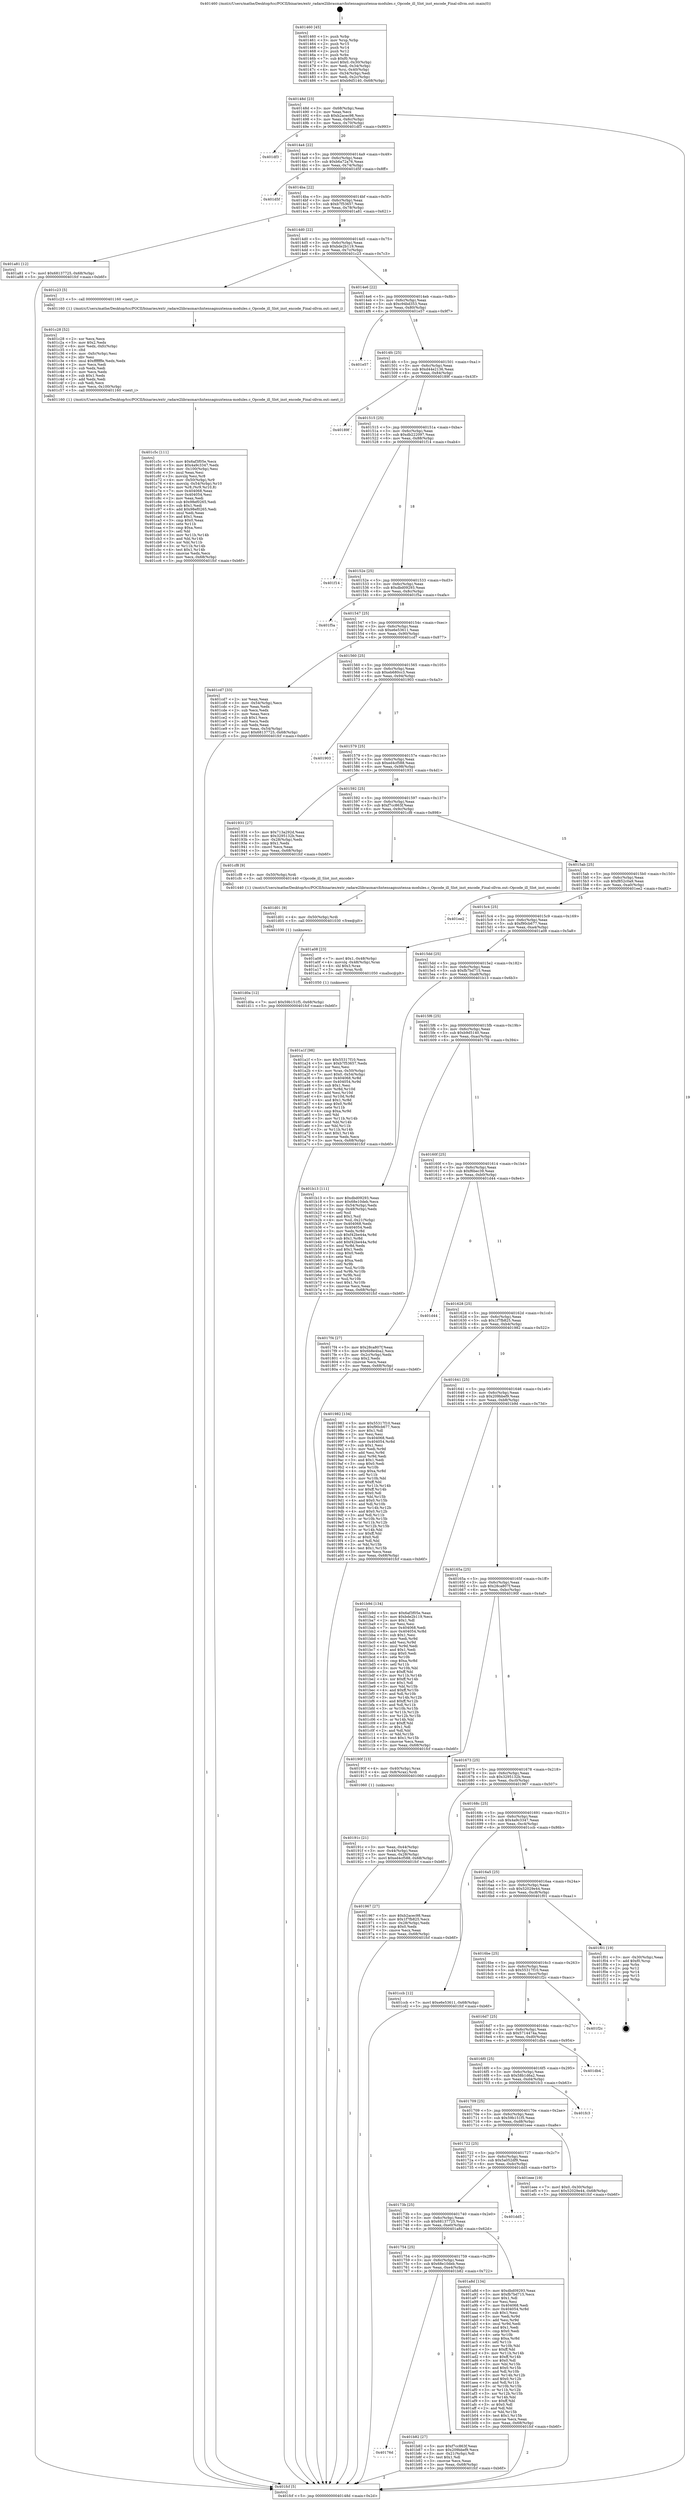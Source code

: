 digraph "0x401460" {
  label = "0x401460 (/mnt/c/Users/mathe/Desktop/tcc/POCII/binaries/extr_radare2librasmarchxtensagnuxtensa-modules.c_Opcode_ill_Slot_inst_encode_Final-ollvm.out::main(0))"
  labelloc = "t"
  node[shape=record]

  Entry [label="",width=0.3,height=0.3,shape=circle,fillcolor=black,style=filled]
  "0x40148d" [label="{
     0x40148d [23]\l
     | [instrs]\l
     &nbsp;&nbsp;0x40148d \<+3\>: mov -0x68(%rbp),%eax\l
     &nbsp;&nbsp;0x401490 \<+2\>: mov %eax,%ecx\l
     &nbsp;&nbsp;0x401492 \<+6\>: sub $0xb2acec98,%ecx\l
     &nbsp;&nbsp;0x401498 \<+3\>: mov %eax,-0x6c(%rbp)\l
     &nbsp;&nbsp;0x40149b \<+3\>: mov %ecx,-0x70(%rbp)\l
     &nbsp;&nbsp;0x40149e \<+6\>: je 0000000000401df3 \<main+0x993\>\l
  }"]
  "0x401df3" [label="{
     0x401df3\l
  }", style=dashed]
  "0x4014a4" [label="{
     0x4014a4 [22]\l
     | [instrs]\l
     &nbsp;&nbsp;0x4014a4 \<+5\>: jmp 00000000004014a9 \<main+0x49\>\l
     &nbsp;&nbsp;0x4014a9 \<+3\>: mov -0x6c(%rbp),%eax\l
     &nbsp;&nbsp;0x4014ac \<+5\>: sub $0xb6a72a76,%eax\l
     &nbsp;&nbsp;0x4014b1 \<+3\>: mov %eax,-0x74(%rbp)\l
     &nbsp;&nbsp;0x4014b4 \<+6\>: je 0000000000401d5f \<main+0x8ff\>\l
  }"]
  Exit [label="",width=0.3,height=0.3,shape=circle,fillcolor=black,style=filled,peripheries=2]
  "0x401d5f" [label="{
     0x401d5f\l
  }", style=dashed]
  "0x4014ba" [label="{
     0x4014ba [22]\l
     | [instrs]\l
     &nbsp;&nbsp;0x4014ba \<+5\>: jmp 00000000004014bf \<main+0x5f\>\l
     &nbsp;&nbsp;0x4014bf \<+3\>: mov -0x6c(%rbp),%eax\l
     &nbsp;&nbsp;0x4014c2 \<+5\>: sub $0xb7f53657,%eax\l
     &nbsp;&nbsp;0x4014c7 \<+3\>: mov %eax,-0x78(%rbp)\l
     &nbsp;&nbsp;0x4014ca \<+6\>: je 0000000000401a81 \<main+0x621\>\l
  }"]
  "0x401d0a" [label="{
     0x401d0a [12]\l
     | [instrs]\l
     &nbsp;&nbsp;0x401d0a \<+7\>: movl $0x59b151f5,-0x68(%rbp)\l
     &nbsp;&nbsp;0x401d11 \<+5\>: jmp 0000000000401fcf \<main+0xb6f\>\l
  }"]
  "0x401a81" [label="{
     0x401a81 [12]\l
     | [instrs]\l
     &nbsp;&nbsp;0x401a81 \<+7\>: movl $0x68137725,-0x68(%rbp)\l
     &nbsp;&nbsp;0x401a88 \<+5\>: jmp 0000000000401fcf \<main+0xb6f\>\l
  }"]
  "0x4014d0" [label="{
     0x4014d0 [22]\l
     | [instrs]\l
     &nbsp;&nbsp;0x4014d0 \<+5\>: jmp 00000000004014d5 \<main+0x75\>\l
     &nbsp;&nbsp;0x4014d5 \<+3\>: mov -0x6c(%rbp),%eax\l
     &nbsp;&nbsp;0x4014d8 \<+5\>: sub $0xbde2b119,%eax\l
     &nbsp;&nbsp;0x4014dd \<+3\>: mov %eax,-0x7c(%rbp)\l
     &nbsp;&nbsp;0x4014e0 \<+6\>: je 0000000000401c23 \<main+0x7c3\>\l
  }"]
  "0x401d01" [label="{
     0x401d01 [9]\l
     | [instrs]\l
     &nbsp;&nbsp;0x401d01 \<+4\>: mov -0x50(%rbp),%rdi\l
     &nbsp;&nbsp;0x401d05 \<+5\>: call 0000000000401030 \<free@plt\>\l
     | [calls]\l
     &nbsp;&nbsp;0x401030 \{1\} (unknown)\l
  }"]
  "0x401c23" [label="{
     0x401c23 [5]\l
     | [instrs]\l
     &nbsp;&nbsp;0x401c23 \<+5\>: call 0000000000401160 \<next_i\>\l
     | [calls]\l
     &nbsp;&nbsp;0x401160 \{1\} (/mnt/c/Users/mathe/Desktop/tcc/POCII/binaries/extr_radare2librasmarchxtensagnuxtensa-modules.c_Opcode_ill_Slot_inst_encode_Final-ollvm.out::next_i)\l
  }"]
  "0x4014e6" [label="{
     0x4014e6 [22]\l
     | [instrs]\l
     &nbsp;&nbsp;0x4014e6 \<+5\>: jmp 00000000004014eb \<main+0x8b\>\l
     &nbsp;&nbsp;0x4014eb \<+3\>: mov -0x6c(%rbp),%eax\l
     &nbsp;&nbsp;0x4014ee \<+5\>: sub $0xc94bd353,%eax\l
     &nbsp;&nbsp;0x4014f3 \<+3\>: mov %eax,-0x80(%rbp)\l
     &nbsp;&nbsp;0x4014f6 \<+6\>: je 0000000000401e57 \<main+0x9f7\>\l
  }"]
  "0x401c5c" [label="{
     0x401c5c [111]\l
     | [instrs]\l
     &nbsp;&nbsp;0x401c5c \<+5\>: mov $0x6af3f05e,%ecx\l
     &nbsp;&nbsp;0x401c61 \<+5\>: mov $0x4a9c3347,%edx\l
     &nbsp;&nbsp;0x401c66 \<+6\>: mov -0x100(%rbp),%esi\l
     &nbsp;&nbsp;0x401c6c \<+3\>: imul %eax,%esi\l
     &nbsp;&nbsp;0x401c6f \<+3\>: movslq %esi,%r8\l
     &nbsp;&nbsp;0x401c72 \<+4\>: mov -0x50(%rbp),%r9\l
     &nbsp;&nbsp;0x401c76 \<+4\>: movslq -0x54(%rbp),%r10\l
     &nbsp;&nbsp;0x401c7a \<+4\>: mov %r8,(%r9,%r10,8)\l
     &nbsp;&nbsp;0x401c7e \<+7\>: mov 0x404068,%eax\l
     &nbsp;&nbsp;0x401c85 \<+7\>: mov 0x404054,%esi\l
     &nbsp;&nbsp;0x401c8c \<+2\>: mov %eax,%edi\l
     &nbsp;&nbsp;0x401c8e \<+6\>: sub $0x98ef0265,%edi\l
     &nbsp;&nbsp;0x401c94 \<+3\>: sub $0x1,%edi\l
     &nbsp;&nbsp;0x401c97 \<+6\>: add $0x98ef0265,%edi\l
     &nbsp;&nbsp;0x401c9d \<+3\>: imul %edi,%eax\l
     &nbsp;&nbsp;0x401ca0 \<+3\>: and $0x1,%eax\l
     &nbsp;&nbsp;0x401ca3 \<+3\>: cmp $0x0,%eax\l
     &nbsp;&nbsp;0x401ca6 \<+4\>: sete %r11b\l
     &nbsp;&nbsp;0x401caa \<+3\>: cmp $0xa,%esi\l
     &nbsp;&nbsp;0x401cad \<+3\>: setl %bl\l
     &nbsp;&nbsp;0x401cb0 \<+3\>: mov %r11b,%r14b\l
     &nbsp;&nbsp;0x401cb3 \<+3\>: and %bl,%r14b\l
     &nbsp;&nbsp;0x401cb6 \<+3\>: xor %bl,%r11b\l
     &nbsp;&nbsp;0x401cb9 \<+3\>: or %r11b,%r14b\l
     &nbsp;&nbsp;0x401cbc \<+4\>: test $0x1,%r14b\l
     &nbsp;&nbsp;0x401cc0 \<+3\>: cmovne %edx,%ecx\l
     &nbsp;&nbsp;0x401cc3 \<+3\>: mov %ecx,-0x68(%rbp)\l
     &nbsp;&nbsp;0x401cc6 \<+5\>: jmp 0000000000401fcf \<main+0xb6f\>\l
  }"]
  "0x401e57" [label="{
     0x401e57\l
  }", style=dashed]
  "0x4014fc" [label="{
     0x4014fc [25]\l
     | [instrs]\l
     &nbsp;&nbsp;0x4014fc \<+5\>: jmp 0000000000401501 \<main+0xa1\>\l
     &nbsp;&nbsp;0x401501 \<+3\>: mov -0x6c(%rbp),%eax\l
     &nbsp;&nbsp;0x401504 \<+5\>: sub $0xd44e2136,%eax\l
     &nbsp;&nbsp;0x401509 \<+6\>: mov %eax,-0x84(%rbp)\l
     &nbsp;&nbsp;0x40150f \<+6\>: je 000000000040189f \<main+0x43f\>\l
  }"]
  "0x401c28" [label="{
     0x401c28 [52]\l
     | [instrs]\l
     &nbsp;&nbsp;0x401c28 \<+2\>: xor %ecx,%ecx\l
     &nbsp;&nbsp;0x401c2a \<+5\>: mov $0x2,%edx\l
     &nbsp;&nbsp;0x401c2f \<+6\>: mov %edx,-0xfc(%rbp)\l
     &nbsp;&nbsp;0x401c35 \<+1\>: cltd\l
     &nbsp;&nbsp;0x401c36 \<+6\>: mov -0xfc(%rbp),%esi\l
     &nbsp;&nbsp;0x401c3c \<+2\>: idiv %esi\l
     &nbsp;&nbsp;0x401c3e \<+6\>: imul $0xfffffffe,%edx,%edx\l
     &nbsp;&nbsp;0x401c44 \<+2\>: mov %ecx,%edi\l
     &nbsp;&nbsp;0x401c46 \<+2\>: sub %edx,%edi\l
     &nbsp;&nbsp;0x401c48 \<+2\>: mov %ecx,%edx\l
     &nbsp;&nbsp;0x401c4a \<+3\>: sub $0x1,%edx\l
     &nbsp;&nbsp;0x401c4d \<+2\>: add %edx,%edi\l
     &nbsp;&nbsp;0x401c4f \<+2\>: sub %edi,%ecx\l
     &nbsp;&nbsp;0x401c51 \<+6\>: mov %ecx,-0x100(%rbp)\l
     &nbsp;&nbsp;0x401c57 \<+5\>: call 0000000000401160 \<next_i\>\l
     | [calls]\l
     &nbsp;&nbsp;0x401160 \{1\} (/mnt/c/Users/mathe/Desktop/tcc/POCII/binaries/extr_radare2librasmarchxtensagnuxtensa-modules.c_Opcode_ill_Slot_inst_encode_Final-ollvm.out::next_i)\l
  }"]
  "0x40189f" [label="{
     0x40189f\l
  }", style=dashed]
  "0x401515" [label="{
     0x401515 [25]\l
     | [instrs]\l
     &nbsp;&nbsp;0x401515 \<+5\>: jmp 000000000040151a \<main+0xba\>\l
     &nbsp;&nbsp;0x40151a \<+3\>: mov -0x6c(%rbp),%eax\l
     &nbsp;&nbsp;0x40151d \<+5\>: sub $0xdb222097,%eax\l
     &nbsp;&nbsp;0x401522 \<+6\>: mov %eax,-0x88(%rbp)\l
     &nbsp;&nbsp;0x401528 \<+6\>: je 0000000000401f14 \<main+0xab4\>\l
  }"]
  "0x40176d" [label="{
     0x40176d\l
  }", style=dashed]
  "0x401f14" [label="{
     0x401f14\l
  }", style=dashed]
  "0x40152e" [label="{
     0x40152e [25]\l
     | [instrs]\l
     &nbsp;&nbsp;0x40152e \<+5\>: jmp 0000000000401533 \<main+0xd3\>\l
     &nbsp;&nbsp;0x401533 \<+3\>: mov -0x6c(%rbp),%eax\l
     &nbsp;&nbsp;0x401536 \<+5\>: sub $0xdbd09293,%eax\l
     &nbsp;&nbsp;0x40153b \<+6\>: mov %eax,-0x8c(%rbp)\l
     &nbsp;&nbsp;0x401541 \<+6\>: je 0000000000401f5a \<main+0xafa\>\l
  }"]
  "0x401b82" [label="{
     0x401b82 [27]\l
     | [instrs]\l
     &nbsp;&nbsp;0x401b82 \<+5\>: mov $0xf7cc863f,%eax\l
     &nbsp;&nbsp;0x401b87 \<+5\>: mov $0x209bbef9,%ecx\l
     &nbsp;&nbsp;0x401b8c \<+3\>: mov -0x21(%rbp),%dl\l
     &nbsp;&nbsp;0x401b8f \<+3\>: test $0x1,%dl\l
     &nbsp;&nbsp;0x401b92 \<+3\>: cmovne %ecx,%eax\l
     &nbsp;&nbsp;0x401b95 \<+3\>: mov %eax,-0x68(%rbp)\l
     &nbsp;&nbsp;0x401b98 \<+5\>: jmp 0000000000401fcf \<main+0xb6f\>\l
  }"]
  "0x401f5a" [label="{
     0x401f5a\l
  }", style=dashed]
  "0x401547" [label="{
     0x401547 [25]\l
     | [instrs]\l
     &nbsp;&nbsp;0x401547 \<+5\>: jmp 000000000040154c \<main+0xec\>\l
     &nbsp;&nbsp;0x40154c \<+3\>: mov -0x6c(%rbp),%eax\l
     &nbsp;&nbsp;0x40154f \<+5\>: sub $0xe6e53611,%eax\l
     &nbsp;&nbsp;0x401554 \<+6\>: mov %eax,-0x90(%rbp)\l
     &nbsp;&nbsp;0x40155a \<+6\>: je 0000000000401cd7 \<main+0x877\>\l
  }"]
  "0x401754" [label="{
     0x401754 [25]\l
     | [instrs]\l
     &nbsp;&nbsp;0x401754 \<+5\>: jmp 0000000000401759 \<main+0x2f9\>\l
     &nbsp;&nbsp;0x401759 \<+3\>: mov -0x6c(%rbp),%eax\l
     &nbsp;&nbsp;0x40175c \<+5\>: sub $0x68e10deb,%eax\l
     &nbsp;&nbsp;0x401761 \<+6\>: mov %eax,-0xe4(%rbp)\l
     &nbsp;&nbsp;0x401767 \<+6\>: je 0000000000401b82 \<main+0x722\>\l
  }"]
  "0x401cd7" [label="{
     0x401cd7 [33]\l
     | [instrs]\l
     &nbsp;&nbsp;0x401cd7 \<+2\>: xor %eax,%eax\l
     &nbsp;&nbsp;0x401cd9 \<+3\>: mov -0x54(%rbp),%ecx\l
     &nbsp;&nbsp;0x401cdc \<+2\>: mov %eax,%edx\l
     &nbsp;&nbsp;0x401cde \<+2\>: sub %ecx,%edx\l
     &nbsp;&nbsp;0x401ce0 \<+2\>: mov %eax,%ecx\l
     &nbsp;&nbsp;0x401ce2 \<+3\>: sub $0x1,%ecx\l
     &nbsp;&nbsp;0x401ce5 \<+2\>: add %ecx,%edx\l
     &nbsp;&nbsp;0x401ce7 \<+2\>: sub %edx,%eax\l
     &nbsp;&nbsp;0x401ce9 \<+3\>: mov %eax,-0x54(%rbp)\l
     &nbsp;&nbsp;0x401cec \<+7\>: movl $0x68137725,-0x68(%rbp)\l
     &nbsp;&nbsp;0x401cf3 \<+5\>: jmp 0000000000401fcf \<main+0xb6f\>\l
  }"]
  "0x401560" [label="{
     0x401560 [25]\l
     | [instrs]\l
     &nbsp;&nbsp;0x401560 \<+5\>: jmp 0000000000401565 \<main+0x105\>\l
     &nbsp;&nbsp;0x401565 \<+3\>: mov -0x6c(%rbp),%eax\l
     &nbsp;&nbsp;0x401568 \<+5\>: sub $0xeb680cc3,%eax\l
     &nbsp;&nbsp;0x40156d \<+6\>: mov %eax,-0x94(%rbp)\l
     &nbsp;&nbsp;0x401573 \<+6\>: je 0000000000401903 \<main+0x4a3\>\l
  }"]
  "0x401a8d" [label="{
     0x401a8d [134]\l
     | [instrs]\l
     &nbsp;&nbsp;0x401a8d \<+5\>: mov $0xdbd09293,%eax\l
     &nbsp;&nbsp;0x401a92 \<+5\>: mov $0xfb7bd715,%ecx\l
     &nbsp;&nbsp;0x401a97 \<+2\>: mov $0x1,%dl\l
     &nbsp;&nbsp;0x401a99 \<+2\>: xor %esi,%esi\l
     &nbsp;&nbsp;0x401a9b \<+7\>: mov 0x404068,%edi\l
     &nbsp;&nbsp;0x401aa2 \<+8\>: mov 0x404054,%r8d\l
     &nbsp;&nbsp;0x401aaa \<+3\>: sub $0x1,%esi\l
     &nbsp;&nbsp;0x401aad \<+3\>: mov %edi,%r9d\l
     &nbsp;&nbsp;0x401ab0 \<+3\>: add %esi,%r9d\l
     &nbsp;&nbsp;0x401ab3 \<+4\>: imul %r9d,%edi\l
     &nbsp;&nbsp;0x401ab7 \<+3\>: and $0x1,%edi\l
     &nbsp;&nbsp;0x401aba \<+3\>: cmp $0x0,%edi\l
     &nbsp;&nbsp;0x401abd \<+4\>: sete %r10b\l
     &nbsp;&nbsp;0x401ac1 \<+4\>: cmp $0xa,%r8d\l
     &nbsp;&nbsp;0x401ac5 \<+4\>: setl %r11b\l
     &nbsp;&nbsp;0x401ac9 \<+3\>: mov %r10b,%bl\l
     &nbsp;&nbsp;0x401acc \<+3\>: xor $0xff,%bl\l
     &nbsp;&nbsp;0x401acf \<+3\>: mov %r11b,%r14b\l
     &nbsp;&nbsp;0x401ad2 \<+4\>: xor $0xff,%r14b\l
     &nbsp;&nbsp;0x401ad6 \<+3\>: xor $0x0,%dl\l
     &nbsp;&nbsp;0x401ad9 \<+3\>: mov %bl,%r15b\l
     &nbsp;&nbsp;0x401adc \<+4\>: and $0x0,%r15b\l
     &nbsp;&nbsp;0x401ae0 \<+3\>: and %dl,%r10b\l
     &nbsp;&nbsp;0x401ae3 \<+3\>: mov %r14b,%r12b\l
     &nbsp;&nbsp;0x401ae6 \<+4\>: and $0x0,%r12b\l
     &nbsp;&nbsp;0x401aea \<+3\>: and %dl,%r11b\l
     &nbsp;&nbsp;0x401aed \<+3\>: or %r10b,%r15b\l
     &nbsp;&nbsp;0x401af0 \<+3\>: or %r11b,%r12b\l
     &nbsp;&nbsp;0x401af3 \<+3\>: xor %r12b,%r15b\l
     &nbsp;&nbsp;0x401af6 \<+3\>: or %r14b,%bl\l
     &nbsp;&nbsp;0x401af9 \<+3\>: xor $0xff,%bl\l
     &nbsp;&nbsp;0x401afc \<+3\>: or $0x0,%dl\l
     &nbsp;&nbsp;0x401aff \<+2\>: and %dl,%bl\l
     &nbsp;&nbsp;0x401b01 \<+3\>: or %bl,%r15b\l
     &nbsp;&nbsp;0x401b04 \<+4\>: test $0x1,%r15b\l
     &nbsp;&nbsp;0x401b08 \<+3\>: cmovne %ecx,%eax\l
     &nbsp;&nbsp;0x401b0b \<+3\>: mov %eax,-0x68(%rbp)\l
     &nbsp;&nbsp;0x401b0e \<+5\>: jmp 0000000000401fcf \<main+0xb6f\>\l
  }"]
  "0x401903" [label="{
     0x401903\l
  }", style=dashed]
  "0x401579" [label="{
     0x401579 [25]\l
     | [instrs]\l
     &nbsp;&nbsp;0x401579 \<+5\>: jmp 000000000040157e \<main+0x11e\>\l
     &nbsp;&nbsp;0x40157e \<+3\>: mov -0x6c(%rbp),%eax\l
     &nbsp;&nbsp;0x401581 \<+5\>: sub $0xed4cf588,%eax\l
     &nbsp;&nbsp;0x401586 \<+6\>: mov %eax,-0x98(%rbp)\l
     &nbsp;&nbsp;0x40158c \<+6\>: je 0000000000401931 \<main+0x4d1\>\l
  }"]
  "0x40173b" [label="{
     0x40173b [25]\l
     | [instrs]\l
     &nbsp;&nbsp;0x40173b \<+5\>: jmp 0000000000401740 \<main+0x2e0\>\l
     &nbsp;&nbsp;0x401740 \<+3\>: mov -0x6c(%rbp),%eax\l
     &nbsp;&nbsp;0x401743 \<+5\>: sub $0x68137725,%eax\l
     &nbsp;&nbsp;0x401748 \<+6\>: mov %eax,-0xe0(%rbp)\l
     &nbsp;&nbsp;0x40174e \<+6\>: je 0000000000401a8d \<main+0x62d\>\l
  }"]
  "0x401931" [label="{
     0x401931 [27]\l
     | [instrs]\l
     &nbsp;&nbsp;0x401931 \<+5\>: mov $0x713a292d,%eax\l
     &nbsp;&nbsp;0x401936 \<+5\>: mov $0x3295132b,%ecx\l
     &nbsp;&nbsp;0x40193b \<+3\>: mov -0x28(%rbp),%edx\l
     &nbsp;&nbsp;0x40193e \<+3\>: cmp $0x1,%edx\l
     &nbsp;&nbsp;0x401941 \<+3\>: cmovl %ecx,%eax\l
     &nbsp;&nbsp;0x401944 \<+3\>: mov %eax,-0x68(%rbp)\l
     &nbsp;&nbsp;0x401947 \<+5\>: jmp 0000000000401fcf \<main+0xb6f\>\l
  }"]
  "0x401592" [label="{
     0x401592 [25]\l
     | [instrs]\l
     &nbsp;&nbsp;0x401592 \<+5\>: jmp 0000000000401597 \<main+0x137\>\l
     &nbsp;&nbsp;0x401597 \<+3\>: mov -0x6c(%rbp),%eax\l
     &nbsp;&nbsp;0x40159a \<+5\>: sub $0xf7cc863f,%eax\l
     &nbsp;&nbsp;0x40159f \<+6\>: mov %eax,-0x9c(%rbp)\l
     &nbsp;&nbsp;0x4015a5 \<+6\>: je 0000000000401cf8 \<main+0x898\>\l
  }"]
  "0x401dd5" [label="{
     0x401dd5\l
  }", style=dashed]
  "0x401cf8" [label="{
     0x401cf8 [9]\l
     | [instrs]\l
     &nbsp;&nbsp;0x401cf8 \<+4\>: mov -0x50(%rbp),%rdi\l
     &nbsp;&nbsp;0x401cfc \<+5\>: call 0000000000401440 \<Opcode_ill_Slot_inst_encode\>\l
     | [calls]\l
     &nbsp;&nbsp;0x401440 \{1\} (/mnt/c/Users/mathe/Desktop/tcc/POCII/binaries/extr_radare2librasmarchxtensagnuxtensa-modules.c_Opcode_ill_Slot_inst_encode_Final-ollvm.out::Opcode_ill_Slot_inst_encode)\l
  }"]
  "0x4015ab" [label="{
     0x4015ab [25]\l
     | [instrs]\l
     &nbsp;&nbsp;0x4015ab \<+5\>: jmp 00000000004015b0 \<main+0x150\>\l
     &nbsp;&nbsp;0x4015b0 \<+3\>: mov -0x6c(%rbp),%eax\l
     &nbsp;&nbsp;0x4015b3 \<+5\>: sub $0xf852c0a9,%eax\l
     &nbsp;&nbsp;0x4015b8 \<+6\>: mov %eax,-0xa0(%rbp)\l
     &nbsp;&nbsp;0x4015be \<+6\>: je 0000000000401ee2 \<main+0xa82\>\l
  }"]
  "0x401722" [label="{
     0x401722 [25]\l
     | [instrs]\l
     &nbsp;&nbsp;0x401722 \<+5\>: jmp 0000000000401727 \<main+0x2c7\>\l
     &nbsp;&nbsp;0x401727 \<+3\>: mov -0x6c(%rbp),%eax\l
     &nbsp;&nbsp;0x40172a \<+5\>: sub $0x5a052df9,%eax\l
     &nbsp;&nbsp;0x40172f \<+6\>: mov %eax,-0xdc(%rbp)\l
     &nbsp;&nbsp;0x401735 \<+6\>: je 0000000000401dd5 \<main+0x975\>\l
  }"]
  "0x401ee2" [label="{
     0x401ee2\l
  }", style=dashed]
  "0x4015c4" [label="{
     0x4015c4 [25]\l
     | [instrs]\l
     &nbsp;&nbsp;0x4015c4 \<+5\>: jmp 00000000004015c9 \<main+0x169\>\l
     &nbsp;&nbsp;0x4015c9 \<+3\>: mov -0x6c(%rbp),%eax\l
     &nbsp;&nbsp;0x4015cc \<+5\>: sub $0xf90cb677,%eax\l
     &nbsp;&nbsp;0x4015d1 \<+6\>: mov %eax,-0xa4(%rbp)\l
     &nbsp;&nbsp;0x4015d7 \<+6\>: je 0000000000401a08 \<main+0x5a8\>\l
  }"]
  "0x401eee" [label="{
     0x401eee [19]\l
     | [instrs]\l
     &nbsp;&nbsp;0x401eee \<+7\>: movl $0x0,-0x30(%rbp)\l
     &nbsp;&nbsp;0x401ef5 \<+7\>: movl $0x52029e44,-0x68(%rbp)\l
     &nbsp;&nbsp;0x401efc \<+5\>: jmp 0000000000401fcf \<main+0xb6f\>\l
  }"]
  "0x401a08" [label="{
     0x401a08 [23]\l
     | [instrs]\l
     &nbsp;&nbsp;0x401a08 \<+7\>: movl $0x1,-0x48(%rbp)\l
     &nbsp;&nbsp;0x401a0f \<+4\>: movslq -0x48(%rbp),%rax\l
     &nbsp;&nbsp;0x401a13 \<+4\>: shl $0x3,%rax\l
     &nbsp;&nbsp;0x401a17 \<+3\>: mov %rax,%rdi\l
     &nbsp;&nbsp;0x401a1a \<+5\>: call 0000000000401050 \<malloc@plt\>\l
     | [calls]\l
     &nbsp;&nbsp;0x401050 \{1\} (unknown)\l
  }"]
  "0x4015dd" [label="{
     0x4015dd [25]\l
     | [instrs]\l
     &nbsp;&nbsp;0x4015dd \<+5\>: jmp 00000000004015e2 \<main+0x182\>\l
     &nbsp;&nbsp;0x4015e2 \<+3\>: mov -0x6c(%rbp),%eax\l
     &nbsp;&nbsp;0x4015e5 \<+5\>: sub $0xfb7bd715,%eax\l
     &nbsp;&nbsp;0x4015ea \<+6\>: mov %eax,-0xa8(%rbp)\l
     &nbsp;&nbsp;0x4015f0 \<+6\>: je 0000000000401b13 \<main+0x6b3\>\l
  }"]
  "0x401709" [label="{
     0x401709 [25]\l
     | [instrs]\l
     &nbsp;&nbsp;0x401709 \<+5\>: jmp 000000000040170e \<main+0x2ae\>\l
     &nbsp;&nbsp;0x40170e \<+3\>: mov -0x6c(%rbp),%eax\l
     &nbsp;&nbsp;0x401711 \<+5\>: sub $0x59b151f5,%eax\l
     &nbsp;&nbsp;0x401716 \<+6\>: mov %eax,-0xd8(%rbp)\l
     &nbsp;&nbsp;0x40171c \<+6\>: je 0000000000401eee \<main+0xa8e\>\l
  }"]
  "0x401b13" [label="{
     0x401b13 [111]\l
     | [instrs]\l
     &nbsp;&nbsp;0x401b13 \<+5\>: mov $0xdbd09293,%eax\l
     &nbsp;&nbsp;0x401b18 \<+5\>: mov $0x68e10deb,%ecx\l
     &nbsp;&nbsp;0x401b1d \<+3\>: mov -0x54(%rbp),%edx\l
     &nbsp;&nbsp;0x401b20 \<+3\>: cmp -0x48(%rbp),%edx\l
     &nbsp;&nbsp;0x401b23 \<+4\>: setl %sil\l
     &nbsp;&nbsp;0x401b27 \<+4\>: and $0x1,%sil\l
     &nbsp;&nbsp;0x401b2b \<+4\>: mov %sil,-0x21(%rbp)\l
     &nbsp;&nbsp;0x401b2f \<+7\>: mov 0x404068,%edx\l
     &nbsp;&nbsp;0x401b36 \<+7\>: mov 0x404054,%edi\l
     &nbsp;&nbsp;0x401b3d \<+3\>: mov %edx,%r8d\l
     &nbsp;&nbsp;0x401b40 \<+7\>: sub $0xf42be44a,%r8d\l
     &nbsp;&nbsp;0x401b47 \<+4\>: sub $0x1,%r8d\l
     &nbsp;&nbsp;0x401b4b \<+7\>: add $0xf42be44a,%r8d\l
     &nbsp;&nbsp;0x401b52 \<+4\>: imul %r8d,%edx\l
     &nbsp;&nbsp;0x401b56 \<+3\>: and $0x1,%edx\l
     &nbsp;&nbsp;0x401b59 \<+3\>: cmp $0x0,%edx\l
     &nbsp;&nbsp;0x401b5c \<+4\>: sete %sil\l
     &nbsp;&nbsp;0x401b60 \<+3\>: cmp $0xa,%edi\l
     &nbsp;&nbsp;0x401b63 \<+4\>: setl %r9b\l
     &nbsp;&nbsp;0x401b67 \<+3\>: mov %sil,%r10b\l
     &nbsp;&nbsp;0x401b6a \<+3\>: and %r9b,%r10b\l
     &nbsp;&nbsp;0x401b6d \<+3\>: xor %r9b,%sil\l
     &nbsp;&nbsp;0x401b70 \<+3\>: or %sil,%r10b\l
     &nbsp;&nbsp;0x401b73 \<+4\>: test $0x1,%r10b\l
     &nbsp;&nbsp;0x401b77 \<+3\>: cmovne %ecx,%eax\l
     &nbsp;&nbsp;0x401b7a \<+3\>: mov %eax,-0x68(%rbp)\l
     &nbsp;&nbsp;0x401b7d \<+5\>: jmp 0000000000401fcf \<main+0xb6f\>\l
  }"]
  "0x4015f6" [label="{
     0x4015f6 [25]\l
     | [instrs]\l
     &nbsp;&nbsp;0x4015f6 \<+5\>: jmp 00000000004015fb \<main+0x19b\>\l
     &nbsp;&nbsp;0x4015fb \<+3\>: mov -0x6c(%rbp),%eax\l
     &nbsp;&nbsp;0x4015fe \<+5\>: sub $0xb9d5140,%eax\l
     &nbsp;&nbsp;0x401603 \<+6\>: mov %eax,-0xac(%rbp)\l
     &nbsp;&nbsp;0x401609 \<+6\>: je 00000000004017f4 \<main+0x394\>\l
  }"]
  "0x401fc3" [label="{
     0x401fc3\l
  }", style=dashed]
  "0x4017f4" [label="{
     0x4017f4 [27]\l
     | [instrs]\l
     &nbsp;&nbsp;0x4017f4 \<+5\>: mov $0x28ca807f,%eax\l
     &nbsp;&nbsp;0x4017f9 \<+5\>: mov $0x6b8e4ba2,%ecx\l
     &nbsp;&nbsp;0x4017fe \<+3\>: mov -0x2c(%rbp),%edx\l
     &nbsp;&nbsp;0x401801 \<+3\>: cmp $0x2,%edx\l
     &nbsp;&nbsp;0x401804 \<+3\>: cmovne %ecx,%eax\l
     &nbsp;&nbsp;0x401807 \<+3\>: mov %eax,-0x68(%rbp)\l
     &nbsp;&nbsp;0x40180a \<+5\>: jmp 0000000000401fcf \<main+0xb6f\>\l
  }"]
  "0x40160f" [label="{
     0x40160f [25]\l
     | [instrs]\l
     &nbsp;&nbsp;0x40160f \<+5\>: jmp 0000000000401614 \<main+0x1b4\>\l
     &nbsp;&nbsp;0x401614 \<+3\>: mov -0x6c(%rbp),%eax\l
     &nbsp;&nbsp;0x401617 \<+5\>: sub $0xf6bec39,%eax\l
     &nbsp;&nbsp;0x40161c \<+6\>: mov %eax,-0xb0(%rbp)\l
     &nbsp;&nbsp;0x401622 \<+6\>: je 0000000000401d44 \<main+0x8e4\>\l
  }"]
  "0x401fcf" [label="{
     0x401fcf [5]\l
     | [instrs]\l
     &nbsp;&nbsp;0x401fcf \<+5\>: jmp 000000000040148d \<main+0x2d\>\l
  }"]
  "0x401460" [label="{
     0x401460 [45]\l
     | [instrs]\l
     &nbsp;&nbsp;0x401460 \<+1\>: push %rbp\l
     &nbsp;&nbsp;0x401461 \<+3\>: mov %rsp,%rbp\l
     &nbsp;&nbsp;0x401464 \<+2\>: push %r15\l
     &nbsp;&nbsp;0x401466 \<+2\>: push %r14\l
     &nbsp;&nbsp;0x401468 \<+2\>: push %r12\l
     &nbsp;&nbsp;0x40146a \<+1\>: push %rbx\l
     &nbsp;&nbsp;0x40146b \<+7\>: sub $0xf0,%rsp\l
     &nbsp;&nbsp;0x401472 \<+7\>: movl $0x0,-0x30(%rbp)\l
     &nbsp;&nbsp;0x401479 \<+3\>: mov %edi,-0x34(%rbp)\l
     &nbsp;&nbsp;0x40147c \<+4\>: mov %rsi,-0x40(%rbp)\l
     &nbsp;&nbsp;0x401480 \<+3\>: mov -0x34(%rbp),%edi\l
     &nbsp;&nbsp;0x401483 \<+3\>: mov %edi,-0x2c(%rbp)\l
     &nbsp;&nbsp;0x401486 \<+7\>: movl $0xb9d5140,-0x68(%rbp)\l
  }"]
  "0x4016f0" [label="{
     0x4016f0 [25]\l
     | [instrs]\l
     &nbsp;&nbsp;0x4016f0 \<+5\>: jmp 00000000004016f5 \<main+0x295\>\l
     &nbsp;&nbsp;0x4016f5 \<+3\>: mov -0x6c(%rbp),%eax\l
     &nbsp;&nbsp;0x4016f8 \<+5\>: sub $0x58b1d6a2,%eax\l
     &nbsp;&nbsp;0x4016fd \<+6\>: mov %eax,-0xd4(%rbp)\l
     &nbsp;&nbsp;0x401703 \<+6\>: je 0000000000401fc3 \<main+0xb63\>\l
  }"]
  "0x401d44" [label="{
     0x401d44\l
  }", style=dashed]
  "0x401628" [label="{
     0x401628 [25]\l
     | [instrs]\l
     &nbsp;&nbsp;0x401628 \<+5\>: jmp 000000000040162d \<main+0x1cd\>\l
     &nbsp;&nbsp;0x40162d \<+3\>: mov -0x6c(%rbp),%eax\l
     &nbsp;&nbsp;0x401630 \<+5\>: sub $0x1f7fb825,%eax\l
     &nbsp;&nbsp;0x401635 \<+6\>: mov %eax,-0xb4(%rbp)\l
     &nbsp;&nbsp;0x40163b \<+6\>: je 0000000000401982 \<main+0x522\>\l
  }"]
  "0x401db4" [label="{
     0x401db4\l
  }", style=dashed]
  "0x401982" [label="{
     0x401982 [134]\l
     | [instrs]\l
     &nbsp;&nbsp;0x401982 \<+5\>: mov $0x55317f10,%eax\l
     &nbsp;&nbsp;0x401987 \<+5\>: mov $0xf90cb677,%ecx\l
     &nbsp;&nbsp;0x40198c \<+2\>: mov $0x1,%dl\l
     &nbsp;&nbsp;0x40198e \<+2\>: xor %esi,%esi\l
     &nbsp;&nbsp;0x401990 \<+7\>: mov 0x404068,%edi\l
     &nbsp;&nbsp;0x401997 \<+8\>: mov 0x404054,%r8d\l
     &nbsp;&nbsp;0x40199f \<+3\>: sub $0x1,%esi\l
     &nbsp;&nbsp;0x4019a2 \<+3\>: mov %edi,%r9d\l
     &nbsp;&nbsp;0x4019a5 \<+3\>: add %esi,%r9d\l
     &nbsp;&nbsp;0x4019a8 \<+4\>: imul %r9d,%edi\l
     &nbsp;&nbsp;0x4019ac \<+3\>: and $0x1,%edi\l
     &nbsp;&nbsp;0x4019af \<+3\>: cmp $0x0,%edi\l
     &nbsp;&nbsp;0x4019b2 \<+4\>: sete %r10b\l
     &nbsp;&nbsp;0x4019b6 \<+4\>: cmp $0xa,%r8d\l
     &nbsp;&nbsp;0x4019ba \<+4\>: setl %r11b\l
     &nbsp;&nbsp;0x4019be \<+3\>: mov %r10b,%bl\l
     &nbsp;&nbsp;0x4019c1 \<+3\>: xor $0xff,%bl\l
     &nbsp;&nbsp;0x4019c4 \<+3\>: mov %r11b,%r14b\l
     &nbsp;&nbsp;0x4019c7 \<+4\>: xor $0xff,%r14b\l
     &nbsp;&nbsp;0x4019cb \<+3\>: xor $0x0,%dl\l
     &nbsp;&nbsp;0x4019ce \<+3\>: mov %bl,%r15b\l
     &nbsp;&nbsp;0x4019d1 \<+4\>: and $0x0,%r15b\l
     &nbsp;&nbsp;0x4019d5 \<+3\>: and %dl,%r10b\l
     &nbsp;&nbsp;0x4019d8 \<+3\>: mov %r14b,%r12b\l
     &nbsp;&nbsp;0x4019db \<+4\>: and $0x0,%r12b\l
     &nbsp;&nbsp;0x4019df \<+3\>: and %dl,%r11b\l
     &nbsp;&nbsp;0x4019e2 \<+3\>: or %r10b,%r15b\l
     &nbsp;&nbsp;0x4019e5 \<+3\>: or %r11b,%r12b\l
     &nbsp;&nbsp;0x4019e8 \<+3\>: xor %r12b,%r15b\l
     &nbsp;&nbsp;0x4019eb \<+3\>: or %r14b,%bl\l
     &nbsp;&nbsp;0x4019ee \<+3\>: xor $0xff,%bl\l
     &nbsp;&nbsp;0x4019f1 \<+3\>: or $0x0,%dl\l
     &nbsp;&nbsp;0x4019f4 \<+2\>: and %dl,%bl\l
     &nbsp;&nbsp;0x4019f6 \<+3\>: or %bl,%r15b\l
     &nbsp;&nbsp;0x4019f9 \<+4\>: test $0x1,%r15b\l
     &nbsp;&nbsp;0x4019fd \<+3\>: cmovne %ecx,%eax\l
     &nbsp;&nbsp;0x401a00 \<+3\>: mov %eax,-0x68(%rbp)\l
     &nbsp;&nbsp;0x401a03 \<+5\>: jmp 0000000000401fcf \<main+0xb6f\>\l
  }"]
  "0x401641" [label="{
     0x401641 [25]\l
     | [instrs]\l
     &nbsp;&nbsp;0x401641 \<+5\>: jmp 0000000000401646 \<main+0x1e6\>\l
     &nbsp;&nbsp;0x401646 \<+3\>: mov -0x6c(%rbp),%eax\l
     &nbsp;&nbsp;0x401649 \<+5\>: sub $0x209bbef9,%eax\l
     &nbsp;&nbsp;0x40164e \<+6\>: mov %eax,-0xb8(%rbp)\l
     &nbsp;&nbsp;0x401654 \<+6\>: je 0000000000401b9d \<main+0x73d\>\l
  }"]
  "0x4016d7" [label="{
     0x4016d7 [25]\l
     | [instrs]\l
     &nbsp;&nbsp;0x4016d7 \<+5\>: jmp 00000000004016dc \<main+0x27c\>\l
     &nbsp;&nbsp;0x4016dc \<+3\>: mov -0x6c(%rbp),%eax\l
     &nbsp;&nbsp;0x4016df \<+5\>: sub $0x5714474a,%eax\l
     &nbsp;&nbsp;0x4016e4 \<+6\>: mov %eax,-0xd0(%rbp)\l
     &nbsp;&nbsp;0x4016ea \<+6\>: je 0000000000401db4 \<main+0x954\>\l
  }"]
  "0x401b9d" [label="{
     0x401b9d [134]\l
     | [instrs]\l
     &nbsp;&nbsp;0x401b9d \<+5\>: mov $0x6af3f05e,%eax\l
     &nbsp;&nbsp;0x401ba2 \<+5\>: mov $0xbde2b119,%ecx\l
     &nbsp;&nbsp;0x401ba7 \<+2\>: mov $0x1,%dl\l
     &nbsp;&nbsp;0x401ba9 \<+2\>: xor %esi,%esi\l
     &nbsp;&nbsp;0x401bab \<+7\>: mov 0x404068,%edi\l
     &nbsp;&nbsp;0x401bb2 \<+8\>: mov 0x404054,%r8d\l
     &nbsp;&nbsp;0x401bba \<+3\>: sub $0x1,%esi\l
     &nbsp;&nbsp;0x401bbd \<+3\>: mov %edi,%r9d\l
     &nbsp;&nbsp;0x401bc0 \<+3\>: add %esi,%r9d\l
     &nbsp;&nbsp;0x401bc3 \<+4\>: imul %r9d,%edi\l
     &nbsp;&nbsp;0x401bc7 \<+3\>: and $0x1,%edi\l
     &nbsp;&nbsp;0x401bca \<+3\>: cmp $0x0,%edi\l
     &nbsp;&nbsp;0x401bcd \<+4\>: sete %r10b\l
     &nbsp;&nbsp;0x401bd1 \<+4\>: cmp $0xa,%r8d\l
     &nbsp;&nbsp;0x401bd5 \<+4\>: setl %r11b\l
     &nbsp;&nbsp;0x401bd9 \<+3\>: mov %r10b,%bl\l
     &nbsp;&nbsp;0x401bdc \<+3\>: xor $0xff,%bl\l
     &nbsp;&nbsp;0x401bdf \<+3\>: mov %r11b,%r14b\l
     &nbsp;&nbsp;0x401be2 \<+4\>: xor $0xff,%r14b\l
     &nbsp;&nbsp;0x401be6 \<+3\>: xor $0x1,%dl\l
     &nbsp;&nbsp;0x401be9 \<+3\>: mov %bl,%r15b\l
     &nbsp;&nbsp;0x401bec \<+4\>: and $0xff,%r15b\l
     &nbsp;&nbsp;0x401bf0 \<+3\>: and %dl,%r10b\l
     &nbsp;&nbsp;0x401bf3 \<+3\>: mov %r14b,%r12b\l
     &nbsp;&nbsp;0x401bf6 \<+4\>: and $0xff,%r12b\l
     &nbsp;&nbsp;0x401bfa \<+3\>: and %dl,%r11b\l
     &nbsp;&nbsp;0x401bfd \<+3\>: or %r10b,%r15b\l
     &nbsp;&nbsp;0x401c00 \<+3\>: or %r11b,%r12b\l
     &nbsp;&nbsp;0x401c03 \<+3\>: xor %r12b,%r15b\l
     &nbsp;&nbsp;0x401c06 \<+3\>: or %r14b,%bl\l
     &nbsp;&nbsp;0x401c09 \<+3\>: xor $0xff,%bl\l
     &nbsp;&nbsp;0x401c0c \<+3\>: or $0x1,%dl\l
     &nbsp;&nbsp;0x401c0f \<+2\>: and %dl,%bl\l
     &nbsp;&nbsp;0x401c11 \<+3\>: or %bl,%r15b\l
     &nbsp;&nbsp;0x401c14 \<+4\>: test $0x1,%r15b\l
     &nbsp;&nbsp;0x401c18 \<+3\>: cmovne %ecx,%eax\l
     &nbsp;&nbsp;0x401c1b \<+3\>: mov %eax,-0x68(%rbp)\l
     &nbsp;&nbsp;0x401c1e \<+5\>: jmp 0000000000401fcf \<main+0xb6f\>\l
  }"]
  "0x40165a" [label="{
     0x40165a [25]\l
     | [instrs]\l
     &nbsp;&nbsp;0x40165a \<+5\>: jmp 000000000040165f \<main+0x1ff\>\l
     &nbsp;&nbsp;0x40165f \<+3\>: mov -0x6c(%rbp),%eax\l
     &nbsp;&nbsp;0x401662 \<+5\>: sub $0x28ca807f,%eax\l
     &nbsp;&nbsp;0x401667 \<+6\>: mov %eax,-0xbc(%rbp)\l
     &nbsp;&nbsp;0x40166d \<+6\>: je 000000000040190f \<main+0x4af\>\l
  }"]
  "0x401f2c" [label="{
     0x401f2c\l
  }", style=dashed]
  "0x40190f" [label="{
     0x40190f [13]\l
     | [instrs]\l
     &nbsp;&nbsp;0x40190f \<+4\>: mov -0x40(%rbp),%rax\l
     &nbsp;&nbsp;0x401913 \<+4\>: mov 0x8(%rax),%rdi\l
     &nbsp;&nbsp;0x401917 \<+5\>: call 0000000000401060 \<atoi@plt\>\l
     | [calls]\l
     &nbsp;&nbsp;0x401060 \{1\} (unknown)\l
  }"]
  "0x401673" [label="{
     0x401673 [25]\l
     | [instrs]\l
     &nbsp;&nbsp;0x401673 \<+5\>: jmp 0000000000401678 \<main+0x218\>\l
     &nbsp;&nbsp;0x401678 \<+3\>: mov -0x6c(%rbp),%eax\l
     &nbsp;&nbsp;0x40167b \<+5\>: sub $0x3295132b,%eax\l
     &nbsp;&nbsp;0x401680 \<+6\>: mov %eax,-0xc0(%rbp)\l
     &nbsp;&nbsp;0x401686 \<+6\>: je 0000000000401967 \<main+0x507\>\l
  }"]
  "0x40191c" [label="{
     0x40191c [21]\l
     | [instrs]\l
     &nbsp;&nbsp;0x40191c \<+3\>: mov %eax,-0x44(%rbp)\l
     &nbsp;&nbsp;0x40191f \<+3\>: mov -0x44(%rbp),%eax\l
     &nbsp;&nbsp;0x401922 \<+3\>: mov %eax,-0x28(%rbp)\l
     &nbsp;&nbsp;0x401925 \<+7\>: movl $0xed4cf588,-0x68(%rbp)\l
     &nbsp;&nbsp;0x40192c \<+5\>: jmp 0000000000401fcf \<main+0xb6f\>\l
  }"]
  "0x4016be" [label="{
     0x4016be [25]\l
     | [instrs]\l
     &nbsp;&nbsp;0x4016be \<+5\>: jmp 00000000004016c3 \<main+0x263\>\l
     &nbsp;&nbsp;0x4016c3 \<+3\>: mov -0x6c(%rbp),%eax\l
     &nbsp;&nbsp;0x4016c6 \<+5\>: sub $0x55317f10,%eax\l
     &nbsp;&nbsp;0x4016cb \<+6\>: mov %eax,-0xcc(%rbp)\l
     &nbsp;&nbsp;0x4016d1 \<+6\>: je 0000000000401f2c \<main+0xacc\>\l
  }"]
  "0x401967" [label="{
     0x401967 [27]\l
     | [instrs]\l
     &nbsp;&nbsp;0x401967 \<+5\>: mov $0xb2acec98,%eax\l
     &nbsp;&nbsp;0x40196c \<+5\>: mov $0x1f7fb825,%ecx\l
     &nbsp;&nbsp;0x401971 \<+3\>: mov -0x28(%rbp),%edx\l
     &nbsp;&nbsp;0x401974 \<+3\>: cmp $0x0,%edx\l
     &nbsp;&nbsp;0x401977 \<+3\>: cmove %ecx,%eax\l
     &nbsp;&nbsp;0x40197a \<+3\>: mov %eax,-0x68(%rbp)\l
     &nbsp;&nbsp;0x40197d \<+5\>: jmp 0000000000401fcf \<main+0xb6f\>\l
  }"]
  "0x40168c" [label="{
     0x40168c [25]\l
     | [instrs]\l
     &nbsp;&nbsp;0x40168c \<+5\>: jmp 0000000000401691 \<main+0x231\>\l
     &nbsp;&nbsp;0x401691 \<+3\>: mov -0x6c(%rbp),%eax\l
     &nbsp;&nbsp;0x401694 \<+5\>: sub $0x4a9c3347,%eax\l
     &nbsp;&nbsp;0x401699 \<+6\>: mov %eax,-0xc4(%rbp)\l
     &nbsp;&nbsp;0x40169f \<+6\>: je 0000000000401ccb \<main+0x86b\>\l
  }"]
  "0x401a1f" [label="{
     0x401a1f [98]\l
     | [instrs]\l
     &nbsp;&nbsp;0x401a1f \<+5\>: mov $0x55317f10,%ecx\l
     &nbsp;&nbsp;0x401a24 \<+5\>: mov $0xb7f53657,%edx\l
     &nbsp;&nbsp;0x401a29 \<+2\>: xor %esi,%esi\l
     &nbsp;&nbsp;0x401a2b \<+4\>: mov %rax,-0x50(%rbp)\l
     &nbsp;&nbsp;0x401a2f \<+7\>: movl $0x0,-0x54(%rbp)\l
     &nbsp;&nbsp;0x401a36 \<+8\>: mov 0x404068,%r8d\l
     &nbsp;&nbsp;0x401a3e \<+8\>: mov 0x404054,%r9d\l
     &nbsp;&nbsp;0x401a46 \<+3\>: sub $0x1,%esi\l
     &nbsp;&nbsp;0x401a49 \<+3\>: mov %r8d,%r10d\l
     &nbsp;&nbsp;0x401a4c \<+3\>: add %esi,%r10d\l
     &nbsp;&nbsp;0x401a4f \<+4\>: imul %r10d,%r8d\l
     &nbsp;&nbsp;0x401a53 \<+4\>: and $0x1,%r8d\l
     &nbsp;&nbsp;0x401a57 \<+4\>: cmp $0x0,%r8d\l
     &nbsp;&nbsp;0x401a5b \<+4\>: sete %r11b\l
     &nbsp;&nbsp;0x401a5f \<+4\>: cmp $0xa,%r9d\l
     &nbsp;&nbsp;0x401a63 \<+3\>: setl %bl\l
     &nbsp;&nbsp;0x401a66 \<+3\>: mov %r11b,%r14b\l
     &nbsp;&nbsp;0x401a69 \<+3\>: and %bl,%r14b\l
     &nbsp;&nbsp;0x401a6c \<+3\>: xor %bl,%r11b\l
     &nbsp;&nbsp;0x401a6f \<+3\>: or %r11b,%r14b\l
     &nbsp;&nbsp;0x401a72 \<+4\>: test $0x1,%r14b\l
     &nbsp;&nbsp;0x401a76 \<+3\>: cmovne %edx,%ecx\l
     &nbsp;&nbsp;0x401a79 \<+3\>: mov %ecx,-0x68(%rbp)\l
     &nbsp;&nbsp;0x401a7c \<+5\>: jmp 0000000000401fcf \<main+0xb6f\>\l
  }"]
  "0x401f01" [label="{
     0x401f01 [19]\l
     | [instrs]\l
     &nbsp;&nbsp;0x401f01 \<+3\>: mov -0x30(%rbp),%eax\l
     &nbsp;&nbsp;0x401f04 \<+7\>: add $0xf0,%rsp\l
     &nbsp;&nbsp;0x401f0b \<+1\>: pop %rbx\l
     &nbsp;&nbsp;0x401f0c \<+2\>: pop %r12\l
     &nbsp;&nbsp;0x401f0e \<+2\>: pop %r14\l
     &nbsp;&nbsp;0x401f10 \<+2\>: pop %r15\l
     &nbsp;&nbsp;0x401f12 \<+1\>: pop %rbp\l
     &nbsp;&nbsp;0x401f13 \<+1\>: ret\l
  }"]
  "0x401ccb" [label="{
     0x401ccb [12]\l
     | [instrs]\l
     &nbsp;&nbsp;0x401ccb \<+7\>: movl $0xe6e53611,-0x68(%rbp)\l
     &nbsp;&nbsp;0x401cd2 \<+5\>: jmp 0000000000401fcf \<main+0xb6f\>\l
  }"]
  "0x4016a5" [label="{
     0x4016a5 [25]\l
     | [instrs]\l
     &nbsp;&nbsp;0x4016a5 \<+5\>: jmp 00000000004016aa \<main+0x24a\>\l
     &nbsp;&nbsp;0x4016aa \<+3\>: mov -0x6c(%rbp),%eax\l
     &nbsp;&nbsp;0x4016ad \<+5\>: sub $0x52029e44,%eax\l
     &nbsp;&nbsp;0x4016b2 \<+6\>: mov %eax,-0xc8(%rbp)\l
     &nbsp;&nbsp;0x4016b8 \<+6\>: je 0000000000401f01 \<main+0xaa1\>\l
  }"]
  Entry -> "0x401460" [label=" 1"]
  "0x40148d" -> "0x401df3" [label=" 0"]
  "0x40148d" -> "0x4014a4" [label=" 20"]
  "0x401f01" -> Exit [label=" 1"]
  "0x4014a4" -> "0x401d5f" [label=" 0"]
  "0x4014a4" -> "0x4014ba" [label=" 20"]
  "0x401eee" -> "0x401fcf" [label=" 1"]
  "0x4014ba" -> "0x401a81" [label=" 1"]
  "0x4014ba" -> "0x4014d0" [label=" 19"]
  "0x401d0a" -> "0x401fcf" [label=" 1"]
  "0x4014d0" -> "0x401c23" [label=" 1"]
  "0x4014d0" -> "0x4014e6" [label=" 18"]
  "0x401d01" -> "0x401d0a" [label=" 1"]
  "0x4014e6" -> "0x401e57" [label=" 0"]
  "0x4014e6" -> "0x4014fc" [label=" 18"]
  "0x401cf8" -> "0x401d01" [label=" 1"]
  "0x4014fc" -> "0x40189f" [label=" 0"]
  "0x4014fc" -> "0x401515" [label=" 18"]
  "0x401cd7" -> "0x401fcf" [label=" 1"]
  "0x401515" -> "0x401f14" [label=" 0"]
  "0x401515" -> "0x40152e" [label=" 18"]
  "0x401ccb" -> "0x401fcf" [label=" 1"]
  "0x40152e" -> "0x401f5a" [label=" 0"]
  "0x40152e" -> "0x401547" [label=" 18"]
  "0x401c5c" -> "0x401fcf" [label=" 1"]
  "0x401547" -> "0x401cd7" [label=" 1"]
  "0x401547" -> "0x401560" [label=" 17"]
  "0x401c23" -> "0x401c28" [label=" 1"]
  "0x401560" -> "0x401903" [label=" 0"]
  "0x401560" -> "0x401579" [label=" 17"]
  "0x401b9d" -> "0x401fcf" [label=" 1"]
  "0x401579" -> "0x401931" [label=" 1"]
  "0x401579" -> "0x401592" [label=" 16"]
  "0x401754" -> "0x40176d" [label=" 0"]
  "0x401592" -> "0x401cf8" [label=" 1"]
  "0x401592" -> "0x4015ab" [label=" 15"]
  "0x401754" -> "0x401b82" [label=" 2"]
  "0x4015ab" -> "0x401ee2" [label=" 0"]
  "0x4015ab" -> "0x4015c4" [label=" 15"]
  "0x401b13" -> "0x401fcf" [label=" 2"]
  "0x4015c4" -> "0x401a08" [label=" 1"]
  "0x4015c4" -> "0x4015dd" [label=" 14"]
  "0x401a8d" -> "0x401fcf" [label=" 2"]
  "0x4015dd" -> "0x401b13" [label=" 2"]
  "0x4015dd" -> "0x4015f6" [label=" 12"]
  "0x40173b" -> "0x401a8d" [label=" 2"]
  "0x4015f6" -> "0x4017f4" [label=" 1"]
  "0x4015f6" -> "0x40160f" [label=" 11"]
  "0x4017f4" -> "0x401fcf" [label=" 1"]
  "0x401460" -> "0x40148d" [label=" 1"]
  "0x401fcf" -> "0x40148d" [label=" 19"]
  "0x401b82" -> "0x401fcf" [label=" 2"]
  "0x40160f" -> "0x401d44" [label=" 0"]
  "0x40160f" -> "0x401628" [label=" 11"]
  "0x401722" -> "0x401dd5" [label=" 0"]
  "0x401628" -> "0x401982" [label=" 1"]
  "0x401628" -> "0x401641" [label=" 10"]
  "0x401c28" -> "0x401c5c" [label=" 1"]
  "0x401641" -> "0x401b9d" [label=" 1"]
  "0x401641" -> "0x40165a" [label=" 9"]
  "0x401709" -> "0x401eee" [label=" 1"]
  "0x40165a" -> "0x40190f" [label=" 1"]
  "0x40165a" -> "0x401673" [label=" 8"]
  "0x40190f" -> "0x40191c" [label=" 1"]
  "0x40191c" -> "0x401fcf" [label=" 1"]
  "0x401931" -> "0x401fcf" [label=" 1"]
  "0x40173b" -> "0x401754" [label=" 2"]
  "0x401673" -> "0x401967" [label=" 1"]
  "0x401673" -> "0x40168c" [label=" 7"]
  "0x401967" -> "0x401fcf" [label=" 1"]
  "0x401982" -> "0x401fcf" [label=" 1"]
  "0x401a08" -> "0x401a1f" [label=" 1"]
  "0x401a1f" -> "0x401fcf" [label=" 1"]
  "0x401a81" -> "0x401fcf" [label=" 1"]
  "0x4016f0" -> "0x401fc3" [label=" 0"]
  "0x40168c" -> "0x401ccb" [label=" 1"]
  "0x40168c" -> "0x4016a5" [label=" 6"]
  "0x401722" -> "0x40173b" [label=" 4"]
  "0x4016a5" -> "0x401f01" [label=" 1"]
  "0x4016a5" -> "0x4016be" [label=" 5"]
  "0x4016f0" -> "0x401709" [label=" 5"]
  "0x4016be" -> "0x401f2c" [label=" 0"]
  "0x4016be" -> "0x4016d7" [label=" 5"]
  "0x401709" -> "0x401722" [label=" 4"]
  "0x4016d7" -> "0x401db4" [label=" 0"]
  "0x4016d7" -> "0x4016f0" [label=" 5"]
}
